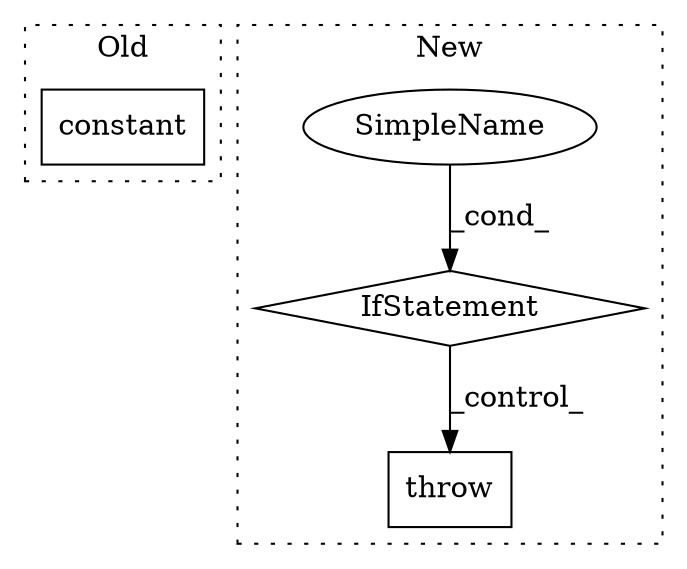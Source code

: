 digraph G {
subgraph cluster0 {
1 [label="constant" a="32" s="4577,4620" l="9,1" shape="box"];
label = "Old";
style="dotted";
}
subgraph cluster1 {
2 [label="throw" a="53" s="10149" l="6" shape="box"];
3 [label="IfStatement" a="25" s="10018,10038" l="4,2" shape="diamond"];
4 [label="SimpleName" a="42" s="" l="" shape="ellipse"];
label = "New";
style="dotted";
}
3 -> 2 [label="_control_"];
4 -> 3 [label="_cond_"];
}